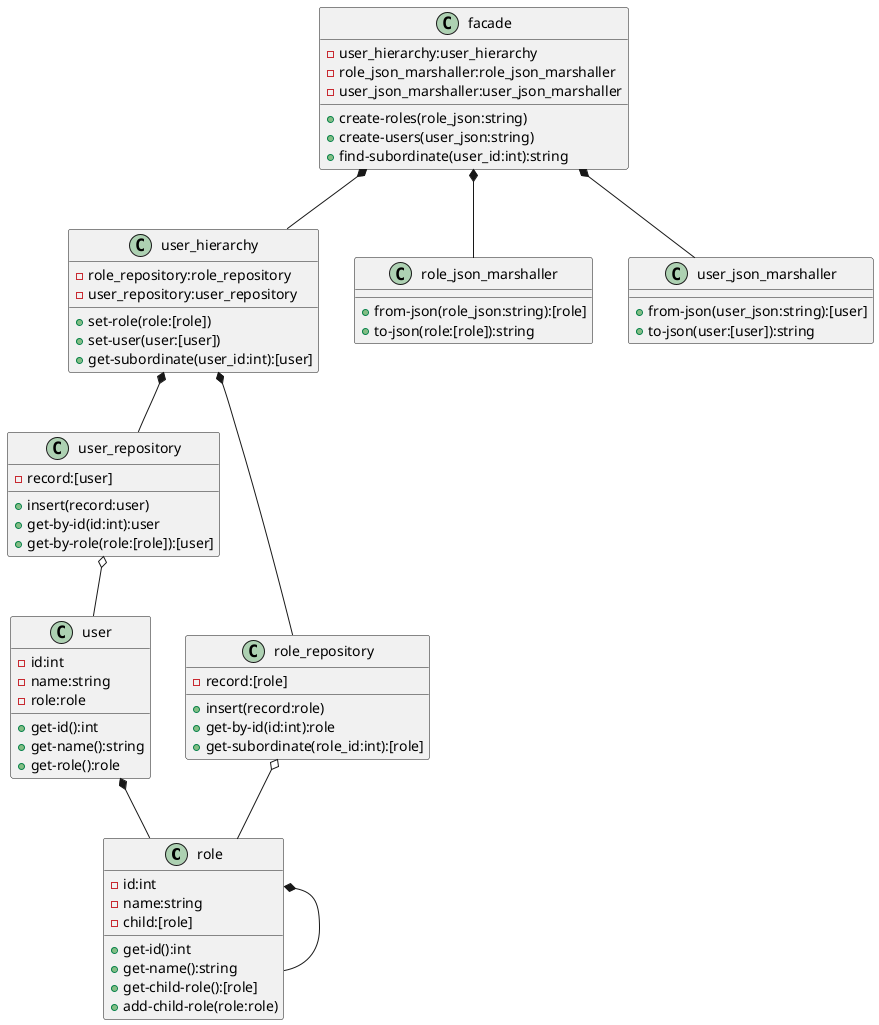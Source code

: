 @startuml

class role {
  - id:int
  - name:string
  - child:[role]

  + get-id():int
  + get-name():string
  + get-child-role():[role]
  + add-child-role(role:role)
}

class user {
  - id:int
  - name:string
  - role:role

  + get-id():int
  + get-name():string
  + get-role():role
}

class user_repository {
  - record:[user]

  + insert(record:user)
  + get-by-id(id:int):user
  + get-by-role(role:[role]):[user]
}

class role_repository {
  - record:[role]

  + insert(record:role)
  + get-by-id(id:int):role
  + get-subordinate(role_id:int):[role]
}

class user_hierarchy {
  - role_repository:role_repository
  - user_repository:user_repository

  + set-role(role:[role])
  + set-user(user:[user])
  + get-subordinate(user_id:int):[user]
}

class role_json_marshaller {
  + from-json(role_json:string):[role]
  + to-json(role:[role]):string
}

class user_json_marshaller {
  + from-json(user_json:string):[user]
  + to-json(user:[user]):string
}

class facade {
  - user_hierarchy:user_hierarchy
  - role_json_marshaller:role_json_marshaller
  - user_json_marshaller:user_json_marshaller

  + create-roles(role_json:string)
  + create-users(user_json:string)
  + find-subordinate(user_id:int):string
}

role *-- role
user *-- role
user_hierarchy *-- role_repository
user_hierarchy *-- user_repository
user_repository o-- user
role_repository o-- role
facade *-- user_hierarchy
facade *-- role_json_marshaller
facade *-- user_json_marshaller
@enduml
